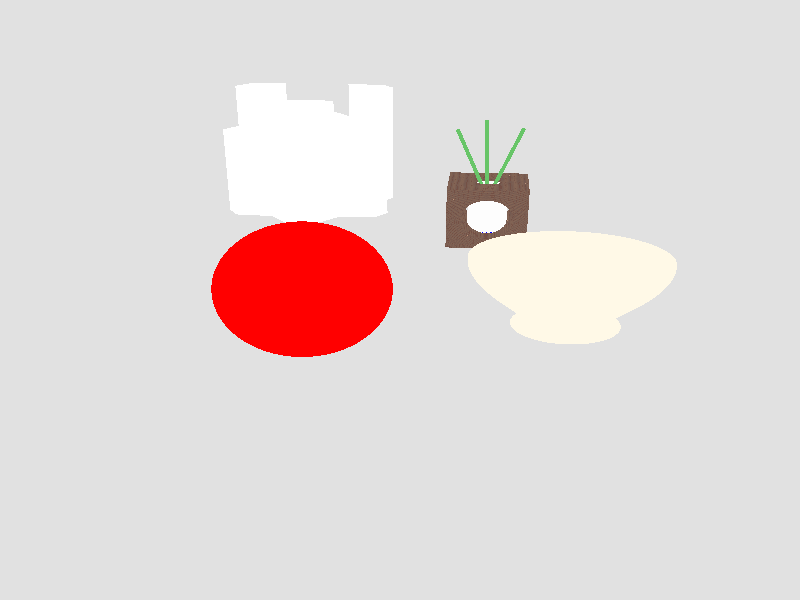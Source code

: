 #include "colors.inc"          
#include "woods.inc"
#include "textures.inc"
#include "rand.inc"

// La posicion de la camara
camera {
 location <-5,30,-60>
 right x
 look_at <-10,2,0>
	 angle 40
}
// Punto de luz
light_source {
 <0,30,30>
 color rgb <1,1,1> // White
}                    

plane { // Floor
    <0,1,0>, 0 //Normal and distance
    texture { 
        pigment {
            color Gray
            } 
    } 
}
background{
    color Black
}  
//CUENCO
#declare cuenco = 
difference{ 
    sor {
        5,//Number of points, at least 4
        <0,0>, <3,0>, <2.75,1>,<6,6>, <2,6>
        
    }
    sphere {
         <0,7,0>, 6       
    } 
    texture{ 
        pigment{ color rgb<1,0.95,0.8>} 
        normal { bumps 0.5 scale 0.01}
        finish { phong 0.1 }
     }
}
//ESFERA
#declare RandomSeed = seed(777);
#declare MiEsfera =
	sphere{
		<-15,5,-5>, 5 
		texture{ Ruby_Glass 
		pigment{color Red filter 0.8 }
		} 
	}
#declare ZonaEsfera = 
	sphere {
		<-15,5,-5>, 4
		texture{ Glass 
		pigment{ color White filter 1
		}			
		}	
}
 #local Cntr = 1; // start
 #declare esfera = 	
union{
	object{MiEsfera}
	#for(Cntr, 1, 150, 1)
	sphere{
		<0,0,0>, 0.5
		
		translate VRand_In_Obj(ZonaEsfera, rand(RandomSeed))
		texture{
			Ruby_Glass
			}
		}
	
	#end
}
//ESTRELLA DE CRISTAL
#declare trapecio = 
prism {
	linear_sweep
    0, // sweep the following shape from here ...
    7, // ... up through here
    5, // the number of points making up the shape ...
    < -3,  -5.196>, 
    < 3, -5.196>, 
    < 1, -8>, 
    < -1, -8>, 
    < -3,  -5.196>

  }
  #declare base = 
  prism {
  	linear_sweep
  	0,
  	1,
  	7,
  	<6,0>,
  	<3,5.196>,
  	<-3,5.196>,
    <-6,0>,
  	<-3,-5.196>,
   	<3,-5.196>,
  	<6,0>

  	  	}
#declare angulo = 0;
#declare altura =  1 ;
#declare resta = 
	difference{
	object{
		base  
			translate <0,0,0> 
			scale <1.4,1,1.4> 
		}
	object{
		base 
			translate <0,0,0>
			scale <1,1.01,1> 
		}
	translate<0,-0.5,0>
	}
#declare forma = 
object{
union{
#for( cont,1, 6,1)
	object {
		trapecio
			rotate<0,angulo,0>
			scale<0, 1 + 0.4*mod(altura,2),0>		
	}
	#declare angulo = angulo + 60;
	#declare altura = altura +1;	
#end
}
}
#declare estrella = 
union{
	object{base }
	object{forma}
	}
#declare figuraEstrella = union{
	object{estrella scale<0.9,1.3,0.9>}
	object {resta translate <0,1,0> scale<0.8,5,0.8>}

}
/////FLORERO

#local bordeEnvaseExterior = cylinder {<0,1,0>, <0,5.75,0>, 1.5}
      
#local envaseConBorde =     
    difference
    {  

        object {bordeEnvaseExterior}
        cylinder {<0,1,0>, <0,5.7,0>, 1.3}   
        cylinder {<0,1,0>, <0,5.76,0>, 0.7}
        texture {Glass3 finish {reflection 0.1 phong 0.3}}   
        normal { bumps 0.4 scale 0.2 }
    }       
#local macetero = box {<-3,0,-3>, <3,6,3>}
#local agujero = cylinder {<0,3,-3.001>, <0,3,3.001>, 1.95}  
#local Agujeroenvase = cylinder {<0,2,0>, <0,6.001,0>, 1}
#local maceta =    
    difference
    {  
        object {macetero}  
        object {bordeEnvaseExterior}
        object {agujero} 
        object {Agujeroenvase}  //make it a little bigger so stays open 
                      
        texture {T_Wood2 finish {phong 0.7}}
    }   


     
#declare florero =
    union
    { 
        object{maceta}
        object{envaseConBorde}       
    }          
    
#local palo = 
    cylinder
    { 
        <0,0,0>, <0,12,0>, 0.15
        texture {pigment{ color ForestGreen}} 
    }
#declare floreroFigura =     
union
{
     object{florero}
    //palo izq a derecha /
    object
    {
      palo
      rotate<2,0,-19>
      translate <-1.5,0,-0.3>   
    }
    object
    {
      palo
      rotate<-2,0,19>
      translate <1.5,0,-0.3>
    }  
    object
    {
      palo
      rotate<13,0,2>
      translate <0.1,0,-0.85>
    } 
    object{bordeEnvaseExterior
    texture{ Water }
    normal{ bumps 0.03
         scale <1,0.25,0.25>*1
         turbulence 0.6
               }
        scale<0,0.2,0>
        }
}     

//OBJETOS FINALES
object{cuenco}
object{esfera}
object{figuraEstrella
	texture { NBbeerbottle }
	 pigment {White}
	 //rotate<0,70,0>
	 translate <-20,0,30>}
object{floreroFigura
		translate<-5,0,20>}

